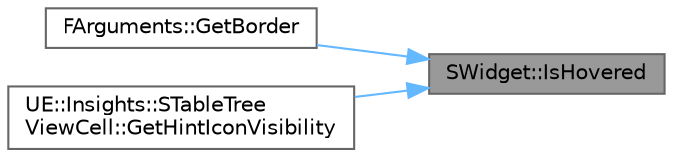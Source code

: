 digraph "SWidget::IsHovered"
{
 // INTERACTIVE_SVG=YES
 // LATEX_PDF_SIZE
  bgcolor="transparent";
  edge [fontname=Helvetica,fontsize=10,labelfontname=Helvetica,labelfontsize=10];
  node [fontname=Helvetica,fontsize=10,shape=box,height=0.2,width=0.4];
  rankdir="RL";
  Node1 [id="Node000001",label="SWidget::IsHovered",height=0.2,width=0.4,color="gray40", fillcolor="grey60", style="filled", fontcolor="black",tooltip=" "];
  Node1 -> Node2 [id="edge1_Node000001_Node000002",dir="back",color="steelblue1",style="solid",tooltip=" "];
  Node2 [id="Node000002",label="FArguments::GetBorder",height=0.2,width=0.4,color="grey40", fillcolor="white", style="filled",URL="$d4/dd9/classSTableRow.html#a8ee776f5cd9f4c6fe1af8e0c6baccfc8",tooltip=" "];
  Node1 -> Node3 [id="edge2_Node000001_Node000003",dir="back",color="steelblue1",style="solid",tooltip=" "];
  Node3 [id="Node000003",label="UE::Insights::STableTree\lViewCell::GetHintIconVisibility",height=0.2,width=0.4,color="grey40", fillcolor="white", style="filled",URL="$d7/daf/classUE_1_1Insights_1_1STableTreeViewCell.html#ac488502f3898859511eb663e72b5bef1",tooltip=" "];
}
